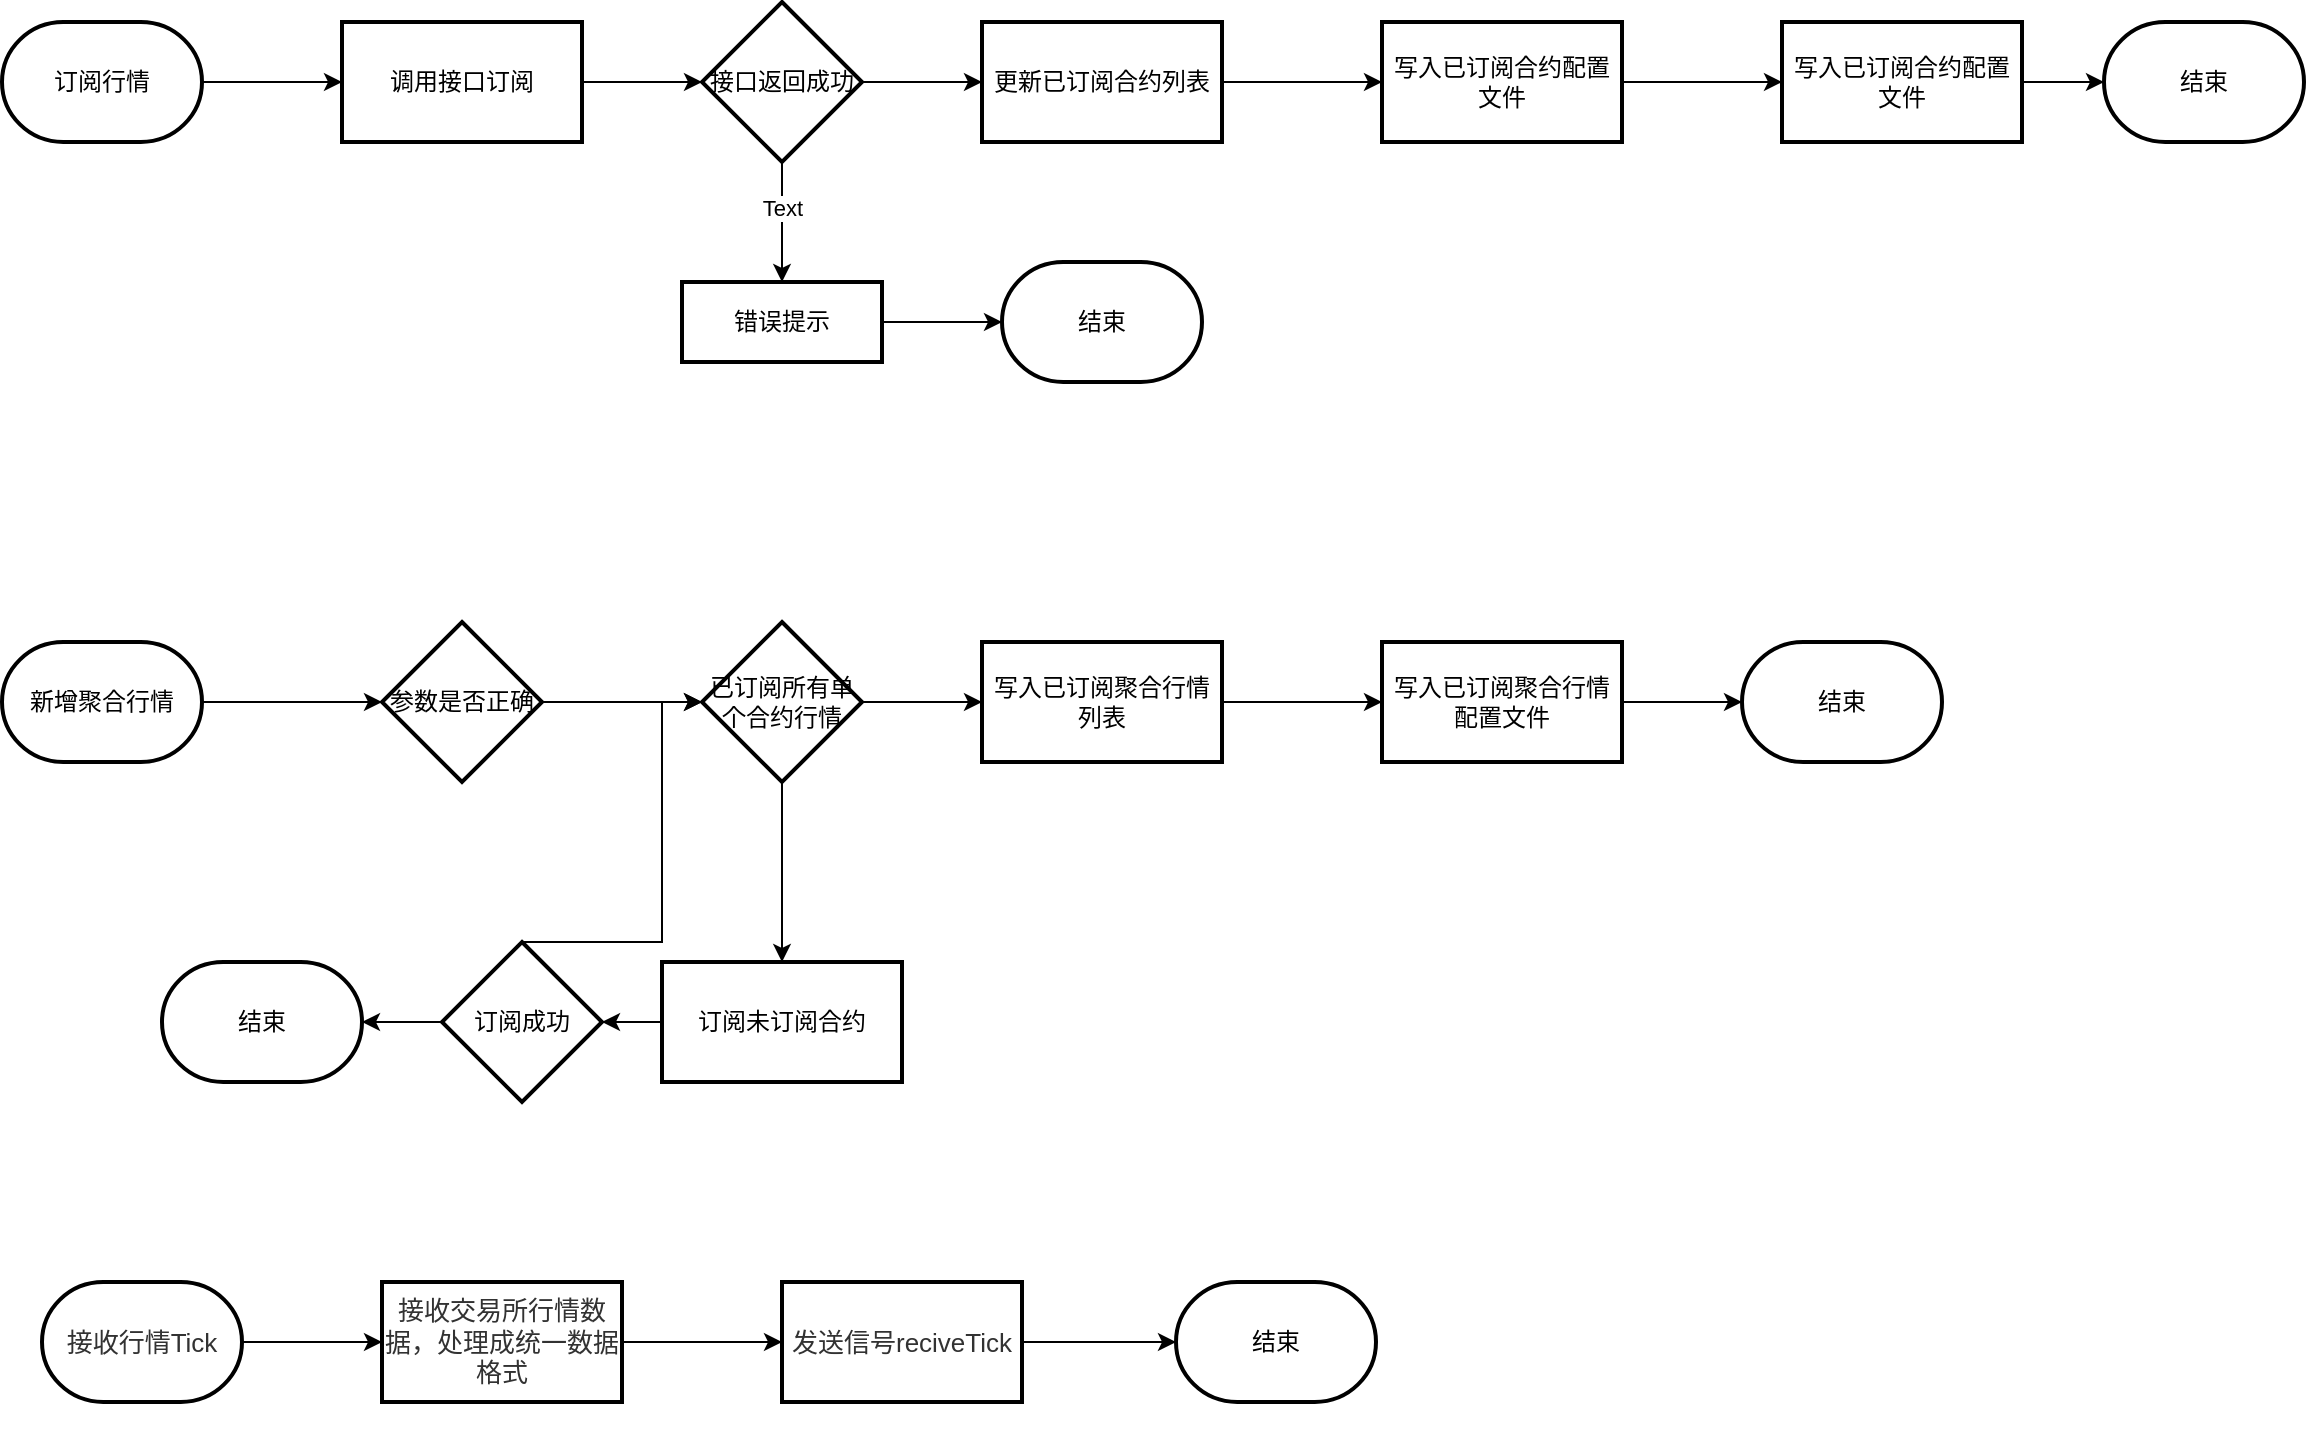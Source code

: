 <mxfile version="16.1.0" type="github">
  <diagram id="C5RBs43oDa-KdzZeNtuy" name="Page-1">
    <mxGraphModel dx="1422" dy="777" grid="1" gridSize="10" guides="1" tooltips="1" connect="1" arrows="1" fold="1" page="1" pageScale="1" pageWidth="827" pageHeight="1169" math="0" shadow="0">
      <root>
        <mxCell id="WIyWlLk6GJQsqaUBKTNV-0" />
        <mxCell id="WIyWlLk6GJQsqaUBKTNV-1" parent="WIyWlLk6GJQsqaUBKTNV-0" />
        <mxCell id="snW-wMUoypjl8WUmlegl-4" value="" style="edgeStyle=orthogonalEdgeStyle;rounded=0;orthogonalLoop=1;jettySize=auto;html=1;" edge="1" parent="WIyWlLk6GJQsqaUBKTNV-1" source="snW-wMUoypjl8WUmlegl-2" target="snW-wMUoypjl8WUmlegl-3">
          <mxGeometry relative="1" as="geometry" />
        </mxCell>
        <mxCell id="snW-wMUoypjl8WUmlegl-2" value="订阅行情" style="strokeWidth=2;html=1;shape=mxgraph.flowchart.terminator;whiteSpace=wrap;" vertex="1" parent="WIyWlLk6GJQsqaUBKTNV-1">
          <mxGeometry x="140" y="120" width="100" height="60" as="geometry" />
        </mxCell>
        <mxCell id="snW-wMUoypjl8WUmlegl-6" value="" style="edgeStyle=orthogonalEdgeStyle;rounded=0;orthogonalLoop=1;jettySize=auto;html=1;" edge="1" parent="WIyWlLk6GJQsqaUBKTNV-1" source="snW-wMUoypjl8WUmlegl-3" target="snW-wMUoypjl8WUmlegl-5">
          <mxGeometry relative="1" as="geometry" />
        </mxCell>
        <mxCell id="snW-wMUoypjl8WUmlegl-3" value="调用接口订阅" style="whiteSpace=wrap;html=1;strokeWidth=2;" vertex="1" parent="WIyWlLk6GJQsqaUBKTNV-1">
          <mxGeometry x="310" y="120" width="120" height="60" as="geometry" />
        </mxCell>
        <mxCell id="snW-wMUoypjl8WUmlegl-8" value="" style="edgeStyle=orthogonalEdgeStyle;rounded=0;orthogonalLoop=1;jettySize=auto;html=1;" edge="1" parent="WIyWlLk6GJQsqaUBKTNV-1" source="snW-wMUoypjl8WUmlegl-5" target="snW-wMUoypjl8WUmlegl-7">
          <mxGeometry relative="1" as="geometry" />
        </mxCell>
        <mxCell id="snW-wMUoypjl8WUmlegl-21" value="" style="edgeStyle=orthogonalEdgeStyle;rounded=0;orthogonalLoop=1;jettySize=auto;html=1;" edge="1" parent="WIyWlLk6GJQsqaUBKTNV-1" source="snW-wMUoypjl8WUmlegl-5" target="snW-wMUoypjl8WUmlegl-20">
          <mxGeometry relative="1" as="geometry" />
        </mxCell>
        <mxCell id="snW-wMUoypjl8WUmlegl-25" value="Text" style="edgeLabel;html=1;align=center;verticalAlign=middle;resizable=0;points=[];" vertex="1" connectable="0" parent="snW-wMUoypjl8WUmlegl-21">
          <mxGeometry x="-0.244" relative="1" as="geometry">
            <mxPoint as="offset" />
          </mxGeometry>
        </mxCell>
        <mxCell id="snW-wMUoypjl8WUmlegl-5" value="接口返回成功" style="rhombus;whiteSpace=wrap;html=1;strokeWidth=2;" vertex="1" parent="WIyWlLk6GJQsqaUBKTNV-1">
          <mxGeometry x="490" y="110" width="80" height="80" as="geometry" />
        </mxCell>
        <mxCell id="snW-wMUoypjl8WUmlegl-10" value="" style="edgeStyle=orthogonalEdgeStyle;rounded=0;orthogonalLoop=1;jettySize=auto;html=1;" edge="1" parent="WIyWlLk6GJQsqaUBKTNV-1" source="snW-wMUoypjl8WUmlegl-7" target="snW-wMUoypjl8WUmlegl-9">
          <mxGeometry relative="1" as="geometry" />
        </mxCell>
        <mxCell id="snW-wMUoypjl8WUmlegl-7" value="更新已订阅合约列表" style="whiteSpace=wrap;html=1;strokeWidth=2;" vertex="1" parent="WIyWlLk6GJQsqaUBKTNV-1">
          <mxGeometry x="630" y="120" width="120" height="60" as="geometry" />
        </mxCell>
        <mxCell id="snW-wMUoypjl8WUmlegl-12" value="" style="edgeStyle=orthogonalEdgeStyle;rounded=0;orthogonalLoop=1;jettySize=auto;html=1;" edge="1" parent="WIyWlLk6GJQsqaUBKTNV-1" source="snW-wMUoypjl8WUmlegl-9" target="snW-wMUoypjl8WUmlegl-11">
          <mxGeometry relative="1" as="geometry" />
        </mxCell>
        <mxCell id="snW-wMUoypjl8WUmlegl-9" value="写入已订阅合约配置文件" style="whiteSpace=wrap;html=1;strokeWidth=2;" vertex="1" parent="WIyWlLk6GJQsqaUBKTNV-1">
          <mxGeometry x="830" y="120" width="120" height="60" as="geometry" />
        </mxCell>
        <mxCell id="snW-wMUoypjl8WUmlegl-24" value="" style="edgeStyle=orthogonalEdgeStyle;rounded=0;orthogonalLoop=1;jettySize=auto;html=1;" edge="1" parent="WIyWlLk6GJQsqaUBKTNV-1" source="snW-wMUoypjl8WUmlegl-11" target="snW-wMUoypjl8WUmlegl-22">
          <mxGeometry relative="1" as="geometry" />
        </mxCell>
        <mxCell id="snW-wMUoypjl8WUmlegl-11" value="写入已订阅合约配置文件" style="whiteSpace=wrap;html=1;strokeWidth=2;" vertex="1" parent="WIyWlLk6GJQsqaUBKTNV-1">
          <mxGeometry x="1030" y="120" width="120" height="60" as="geometry" />
        </mxCell>
        <mxCell id="snW-wMUoypjl8WUmlegl-30" value="" style="edgeStyle=orthogonalEdgeStyle;rounded=0;orthogonalLoop=1;jettySize=auto;html=1;" edge="1" parent="WIyWlLk6GJQsqaUBKTNV-1" source="snW-wMUoypjl8WUmlegl-20" target="snW-wMUoypjl8WUmlegl-29">
          <mxGeometry relative="1" as="geometry" />
        </mxCell>
        <mxCell id="snW-wMUoypjl8WUmlegl-20" value="错误提示" style="whiteSpace=wrap;html=1;strokeWidth=2;" vertex="1" parent="WIyWlLk6GJQsqaUBKTNV-1">
          <mxGeometry x="480" y="250" width="100" height="40" as="geometry" />
        </mxCell>
        <mxCell id="snW-wMUoypjl8WUmlegl-22" value="结束" style="strokeWidth=2;html=1;shape=mxgraph.flowchart.terminator;whiteSpace=wrap;" vertex="1" parent="WIyWlLk6GJQsqaUBKTNV-1">
          <mxGeometry x="1191" y="120" width="100" height="60" as="geometry" />
        </mxCell>
        <mxCell id="snW-wMUoypjl8WUmlegl-29" value="结束" style="strokeWidth=2;html=1;shape=mxgraph.flowchart.terminator;whiteSpace=wrap;" vertex="1" parent="WIyWlLk6GJQsqaUBKTNV-1">
          <mxGeometry x="640" y="240" width="100" height="60" as="geometry" />
        </mxCell>
        <mxCell id="snW-wMUoypjl8WUmlegl-35" value="" style="edgeStyle=orthogonalEdgeStyle;rounded=0;orthogonalLoop=1;jettySize=auto;html=1;" edge="1" parent="WIyWlLk6GJQsqaUBKTNV-1" source="snW-wMUoypjl8WUmlegl-31" target="snW-wMUoypjl8WUmlegl-34">
          <mxGeometry relative="1" as="geometry" />
        </mxCell>
        <mxCell id="snW-wMUoypjl8WUmlegl-31" value="新增聚合行情" style="strokeWidth=2;html=1;shape=mxgraph.flowchart.terminator;whiteSpace=wrap;" vertex="1" parent="WIyWlLk6GJQsqaUBKTNV-1">
          <mxGeometry x="140" y="430" width="100" height="60" as="geometry" />
        </mxCell>
        <mxCell id="snW-wMUoypjl8WUmlegl-39" value="" style="edgeStyle=orthogonalEdgeStyle;rounded=0;orthogonalLoop=1;jettySize=auto;html=1;" edge="1" parent="WIyWlLk6GJQsqaUBKTNV-1" source="snW-wMUoypjl8WUmlegl-34" target="snW-wMUoypjl8WUmlegl-38">
          <mxGeometry relative="1" as="geometry" />
        </mxCell>
        <mxCell id="snW-wMUoypjl8WUmlegl-34" value="参数是否正确" style="rhombus;whiteSpace=wrap;html=1;strokeWidth=2;" vertex="1" parent="WIyWlLk6GJQsqaUBKTNV-1">
          <mxGeometry x="330" y="420" width="80" height="80" as="geometry" />
        </mxCell>
        <mxCell id="snW-wMUoypjl8WUmlegl-41" value="" style="edgeStyle=orthogonalEdgeStyle;rounded=0;orthogonalLoop=1;jettySize=auto;html=1;" edge="1" parent="WIyWlLk6GJQsqaUBKTNV-1" source="snW-wMUoypjl8WUmlegl-38" target="snW-wMUoypjl8WUmlegl-40">
          <mxGeometry relative="1" as="geometry" />
        </mxCell>
        <mxCell id="snW-wMUoypjl8WUmlegl-54" value="" style="edgeStyle=orthogonalEdgeStyle;rounded=0;orthogonalLoop=1;jettySize=auto;html=1;" edge="1" parent="WIyWlLk6GJQsqaUBKTNV-1" source="snW-wMUoypjl8WUmlegl-38" target="snW-wMUoypjl8WUmlegl-53">
          <mxGeometry relative="1" as="geometry" />
        </mxCell>
        <mxCell id="snW-wMUoypjl8WUmlegl-38" value="已订阅所有单个合约行情" style="rhombus;whiteSpace=wrap;html=1;strokeWidth=2;" vertex="1" parent="WIyWlLk6GJQsqaUBKTNV-1">
          <mxGeometry x="490" y="420" width="80" height="80" as="geometry" />
        </mxCell>
        <mxCell id="snW-wMUoypjl8WUmlegl-43" value="" style="edgeStyle=orthogonalEdgeStyle;rounded=0;orthogonalLoop=1;jettySize=auto;html=1;" edge="1" parent="WIyWlLk6GJQsqaUBKTNV-1" source="snW-wMUoypjl8WUmlegl-40" target="snW-wMUoypjl8WUmlegl-42">
          <mxGeometry relative="1" as="geometry" />
        </mxCell>
        <mxCell id="snW-wMUoypjl8WUmlegl-40" value="订阅未订阅合约" style="whiteSpace=wrap;html=1;strokeWidth=2;" vertex="1" parent="WIyWlLk6GJQsqaUBKTNV-1">
          <mxGeometry x="470" y="590" width="120" height="60" as="geometry" />
        </mxCell>
        <mxCell id="snW-wMUoypjl8WUmlegl-44" style="edgeStyle=orthogonalEdgeStyle;rounded=0;orthogonalLoop=1;jettySize=auto;html=1;entryX=0;entryY=0.5;entryDx=0;entryDy=0;exitX=0.5;exitY=0;exitDx=0;exitDy=0;" edge="1" parent="WIyWlLk6GJQsqaUBKTNV-1" source="snW-wMUoypjl8WUmlegl-42" target="snW-wMUoypjl8WUmlegl-38">
          <mxGeometry relative="1" as="geometry">
            <mxPoint x="330" y="570" as="sourcePoint" />
            <Array as="points">
              <mxPoint x="470" y="580" />
              <mxPoint x="470" y="460" />
            </Array>
          </mxGeometry>
        </mxCell>
        <mxCell id="snW-wMUoypjl8WUmlegl-49" value="" style="edgeStyle=orthogonalEdgeStyle;rounded=0;orthogonalLoop=1;jettySize=auto;html=1;entryX=1;entryY=0.5;entryDx=0;entryDy=0;entryPerimeter=0;" edge="1" parent="WIyWlLk6GJQsqaUBKTNV-1" source="snW-wMUoypjl8WUmlegl-42" target="snW-wMUoypjl8WUmlegl-51">
          <mxGeometry relative="1" as="geometry">
            <mxPoint x="324" y="620" as="targetPoint" />
          </mxGeometry>
        </mxCell>
        <mxCell id="snW-wMUoypjl8WUmlegl-42" value="订阅成功" style="rhombus;whiteSpace=wrap;html=1;strokeWidth=2;" vertex="1" parent="WIyWlLk6GJQsqaUBKTNV-1">
          <mxGeometry x="360" y="580" width="80" height="80" as="geometry" />
        </mxCell>
        <mxCell id="snW-wMUoypjl8WUmlegl-51" value="结束" style="strokeWidth=2;html=1;shape=mxgraph.flowchart.terminator;whiteSpace=wrap;" vertex="1" parent="WIyWlLk6GJQsqaUBKTNV-1">
          <mxGeometry x="220" y="590" width="100" height="60" as="geometry" />
        </mxCell>
        <mxCell id="snW-wMUoypjl8WUmlegl-56" value="" style="edgeStyle=orthogonalEdgeStyle;rounded=0;orthogonalLoop=1;jettySize=auto;html=1;" edge="1" parent="WIyWlLk6GJQsqaUBKTNV-1" source="snW-wMUoypjl8WUmlegl-53" target="snW-wMUoypjl8WUmlegl-55">
          <mxGeometry relative="1" as="geometry" />
        </mxCell>
        <mxCell id="snW-wMUoypjl8WUmlegl-53" value="写入已订阅聚合行情列表" style="whiteSpace=wrap;html=1;strokeWidth=2;" vertex="1" parent="WIyWlLk6GJQsqaUBKTNV-1">
          <mxGeometry x="630" y="430" width="120" height="60" as="geometry" />
        </mxCell>
        <mxCell id="snW-wMUoypjl8WUmlegl-58" value="" style="edgeStyle=orthogonalEdgeStyle;rounded=0;orthogonalLoop=1;jettySize=auto;html=1;" edge="1" parent="WIyWlLk6GJQsqaUBKTNV-1" source="snW-wMUoypjl8WUmlegl-55" target="snW-wMUoypjl8WUmlegl-57">
          <mxGeometry relative="1" as="geometry" />
        </mxCell>
        <mxCell id="snW-wMUoypjl8WUmlegl-55" value="写入已订阅聚合行情配置文件" style="whiteSpace=wrap;html=1;strokeWidth=2;" vertex="1" parent="WIyWlLk6GJQsqaUBKTNV-1">
          <mxGeometry x="830" y="430" width="120" height="60" as="geometry" />
        </mxCell>
        <mxCell id="snW-wMUoypjl8WUmlegl-57" value="结束" style="strokeWidth=2;html=1;shape=mxgraph.flowchart.terminator;whiteSpace=wrap;" vertex="1" parent="WIyWlLk6GJQsqaUBKTNV-1">
          <mxGeometry x="1010" y="430" width="100" height="60" as="geometry" />
        </mxCell>
        <mxCell id="snW-wMUoypjl8WUmlegl-61" value="" style="edgeStyle=orthogonalEdgeStyle;rounded=0;orthogonalLoop=1;jettySize=auto;html=1;" edge="1" parent="WIyWlLk6GJQsqaUBKTNV-1" source="snW-wMUoypjl8WUmlegl-59" target="snW-wMUoypjl8WUmlegl-60">
          <mxGeometry relative="1" as="geometry" />
        </mxCell>
        <mxCell id="snW-wMUoypjl8WUmlegl-59" value="&lt;span style=&quot;color: rgb(50 , 50 , 50) ; font-family: &amp;#34;arial&amp;#34; ; font-size: 13px ; background-color: rgba(255 , 255 , 255 , 0.01)&quot;&gt;接收&lt;/span&gt;&lt;span style=&quot;color: rgb(50 , 50 , 50) ; font-family: &amp;#34;arial&amp;#34; ; font-size: 13px ; background-color: rgba(255 , 255 , 255 , 0.01)&quot;&gt;行情Tick&lt;/span&gt;" style="strokeWidth=2;html=1;shape=mxgraph.flowchart.terminator;whiteSpace=wrap;" vertex="1" parent="WIyWlLk6GJQsqaUBKTNV-1">
          <mxGeometry x="160" y="750" width="100" height="60" as="geometry" />
        </mxCell>
        <mxCell id="snW-wMUoypjl8WUmlegl-63" value="" style="edgeStyle=orthogonalEdgeStyle;rounded=0;orthogonalLoop=1;jettySize=auto;html=1;" edge="1" parent="WIyWlLk6GJQsqaUBKTNV-1" source="snW-wMUoypjl8WUmlegl-60" target="snW-wMUoypjl8WUmlegl-62">
          <mxGeometry relative="1" as="geometry" />
        </mxCell>
        <mxCell id="snW-wMUoypjl8WUmlegl-60" value="&#xa;&#xa;&lt;span style=&quot;color: rgb(50, 50, 50); font-family: arial; font-size: 13px; font-style: normal; font-weight: 400; letter-spacing: normal; text-align: center; text-indent: 0px; text-transform: none; word-spacing: 0px; background-color: rgba(255, 255, 255, 0.01); display: inline; float: none;&quot;&gt;接收交易所行情数据，处理成统一数据格式&lt;/span&gt;&#xa;&#xa;" style="whiteSpace=wrap;html=1;strokeWidth=2;" vertex="1" parent="WIyWlLk6GJQsqaUBKTNV-1">
          <mxGeometry x="330" y="750" width="120" height="60" as="geometry" />
        </mxCell>
        <mxCell id="snW-wMUoypjl8WUmlegl-65" value="" style="edgeStyle=orthogonalEdgeStyle;rounded=0;orthogonalLoop=1;jettySize=auto;html=1;" edge="1" parent="WIyWlLk6GJQsqaUBKTNV-1" source="snW-wMUoypjl8WUmlegl-62" target="snW-wMUoypjl8WUmlegl-64">
          <mxGeometry relative="1" as="geometry" />
        </mxCell>
        <mxCell id="snW-wMUoypjl8WUmlegl-62" value="&lt;span style=&quot;color: rgb(50 , 50 , 50) ; font-family: &amp;#34;arial&amp;#34; ; font-size: 13px ; background-color: rgba(255 , 255 , 255 , 0.01)&quot;&gt;发送信号reciveTick&lt;/span&gt;" style="whiteSpace=wrap;html=1;strokeWidth=2;" vertex="1" parent="WIyWlLk6GJQsqaUBKTNV-1">
          <mxGeometry x="530" y="750" width="120" height="60" as="geometry" />
        </mxCell>
        <mxCell id="snW-wMUoypjl8WUmlegl-64" value="结束" style="strokeWidth=2;html=1;shape=mxgraph.flowchart.terminator;whiteSpace=wrap;" vertex="1" parent="WIyWlLk6GJQsqaUBKTNV-1">
          <mxGeometry x="727" y="750" width="100" height="60" as="geometry" />
        </mxCell>
      </root>
    </mxGraphModel>
  </diagram>
</mxfile>
